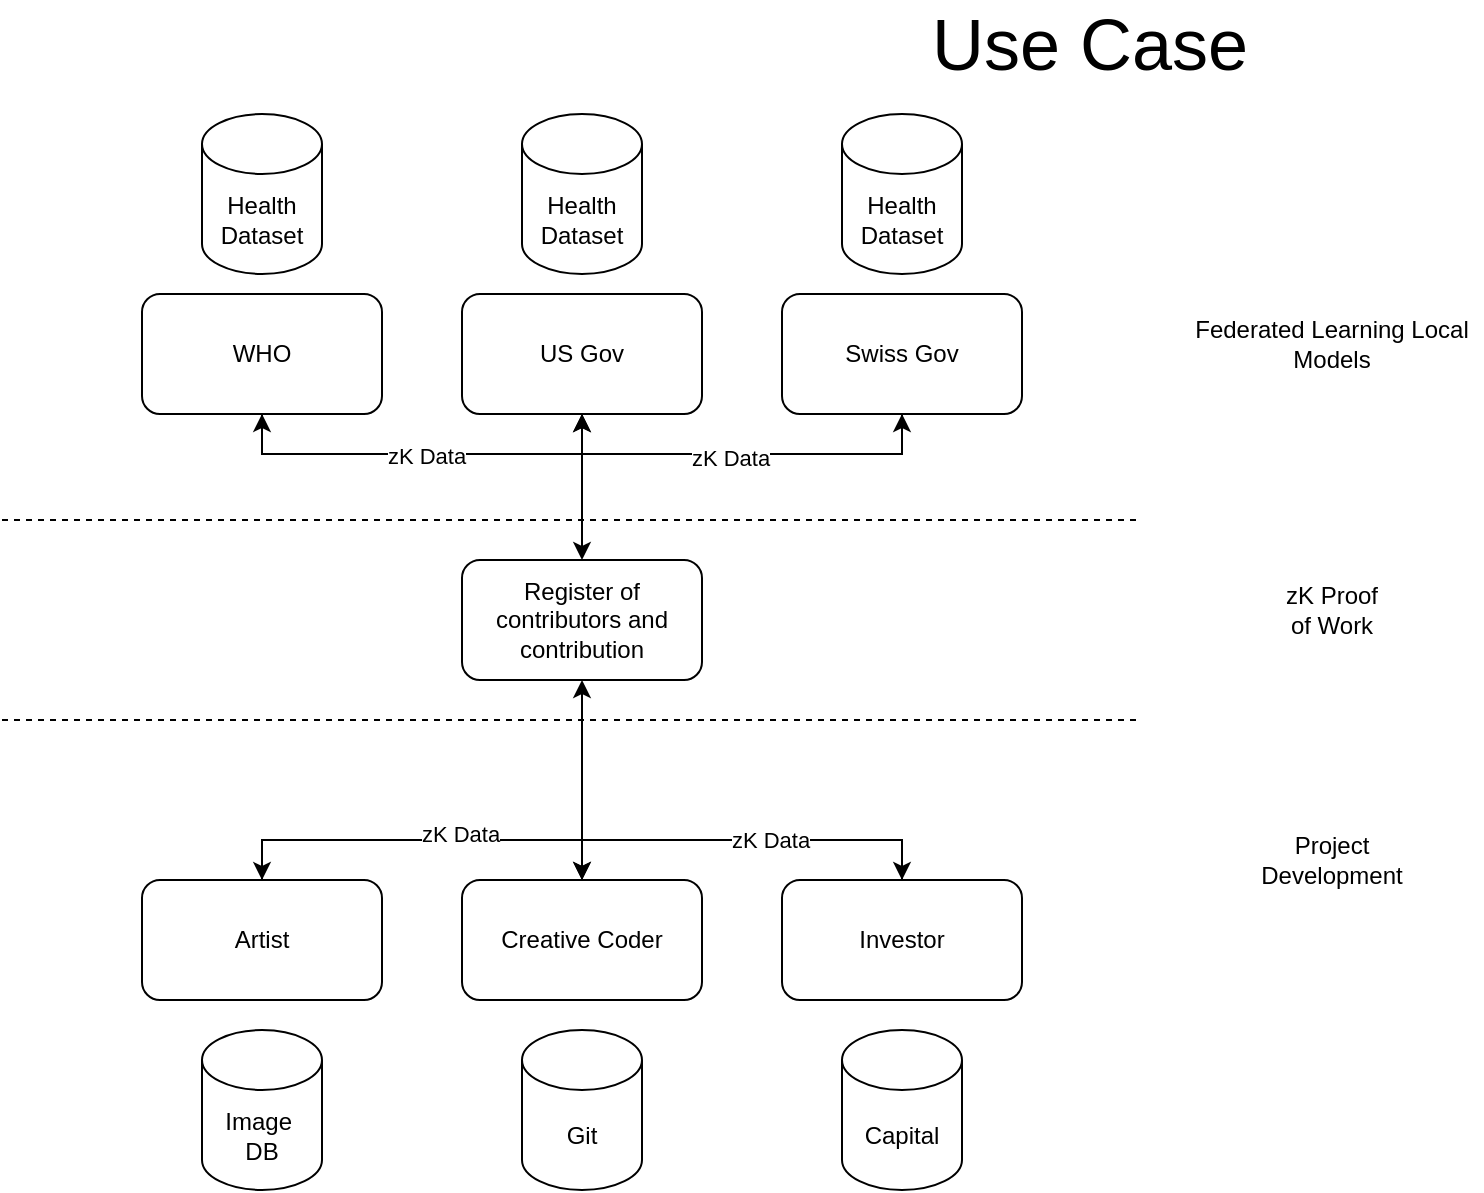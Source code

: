 <mxfile version="24.7.6">
  <diagram name="Page-1" id="TNnl34lCg-ihtbeMXzPK">
    <mxGraphModel dx="878" dy="562" grid="1" gridSize="10" guides="1" tooltips="1" connect="1" arrows="1" fold="1" page="1" pageScale="1" pageWidth="827" pageHeight="1169" math="0" shadow="0">
      <root>
        <mxCell id="0" />
        <mxCell id="1" parent="0" />
        <mxCell id="poqtZ3HqP-JEbbXibXvg-40" style="edgeStyle=orthogonalEdgeStyle;rounded=0;orthogonalLoop=1;jettySize=auto;html=1;exitX=0.5;exitY=0;exitDx=0;exitDy=0;entryX=0.5;entryY=0;entryDx=0;entryDy=0;" edge="1" parent="1" source="poqtZ3HqP-JEbbXibXvg-1" target="poqtZ3HqP-JEbbXibXvg-10">
          <mxGeometry relative="1" as="geometry" />
        </mxCell>
        <mxCell id="poqtZ3HqP-JEbbXibXvg-41" style="edgeStyle=orthogonalEdgeStyle;rounded=0;orthogonalLoop=1;jettySize=auto;html=1;exitX=0.5;exitY=0;exitDx=0;exitDy=0;entryX=0.5;entryY=0;entryDx=0;entryDy=0;" edge="1" parent="1" source="poqtZ3HqP-JEbbXibXvg-1" target="poqtZ3HqP-JEbbXibXvg-11">
          <mxGeometry relative="1" as="geometry" />
        </mxCell>
        <mxCell id="poqtZ3HqP-JEbbXibXvg-47" style="edgeStyle=orthogonalEdgeStyle;rounded=0;orthogonalLoop=1;jettySize=auto;html=1;exitX=0.5;exitY=0;exitDx=0;exitDy=0;entryX=0.5;entryY=1;entryDx=0;entryDy=0;" edge="1" parent="1" source="poqtZ3HqP-JEbbXibXvg-1" target="poqtZ3HqP-JEbbXibXvg-35">
          <mxGeometry relative="1" as="geometry" />
        </mxCell>
        <mxCell id="poqtZ3HqP-JEbbXibXvg-1" value="Creative Coder" style="rounded=1;whiteSpace=wrap;html=1;" vertex="1" parent="1">
          <mxGeometry x="240" y="453" width="120" height="60" as="geometry" />
        </mxCell>
        <mxCell id="poqtZ3HqP-JEbbXibXvg-23" style="edgeStyle=orthogonalEdgeStyle;rounded=0;orthogonalLoop=1;jettySize=auto;html=1;exitX=0.5;exitY=1;exitDx=0;exitDy=0;entryX=0.5;entryY=1;entryDx=0;entryDy=0;" edge="1" parent="1" source="poqtZ3HqP-JEbbXibXvg-2" target="poqtZ3HqP-JEbbXibXvg-3">
          <mxGeometry relative="1" as="geometry" />
        </mxCell>
        <mxCell id="poqtZ3HqP-JEbbXibXvg-24" style="edgeStyle=orthogonalEdgeStyle;rounded=0;orthogonalLoop=1;jettySize=auto;html=1;exitX=0.5;exitY=1;exitDx=0;exitDy=0;entryX=0.5;entryY=1;entryDx=0;entryDy=0;" edge="1" parent="1" source="poqtZ3HqP-JEbbXibXvg-2" target="poqtZ3HqP-JEbbXibXvg-4">
          <mxGeometry relative="1" as="geometry" />
        </mxCell>
        <mxCell id="poqtZ3HqP-JEbbXibXvg-2" value="Swiss Gov" style="rounded=1;whiteSpace=wrap;html=1;" vertex="1" parent="1">
          <mxGeometry x="400" y="160" width="120" height="60" as="geometry" />
        </mxCell>
        <mxCell id="poqtZ3HqP-JEbbXibXvg-46" style="edgeStyle=orthogonalEdgeStyle;rounded=0;orthogonalLoop=1;jettySize=auto;html=1;exitX=0.5;exitY=1;exitDx=0;exitDy=0;" edge="1" parent="1" source="poqtZ3HqP-JEbbXibXvg-3" target="poqtZ3HqP-JEbbXibXvg-35">
          <mxGeometry relative="1" as="geometry" />
        </mxCell>
        <mxCell id="poqtZ3HqP-JEbbXibXvg-3" value="US Gov" style="rounded=1;whiteSpace=wrap;html=1;" vertex="1" parent="1">
          <mxGeometry x="240" y="160" width="120" height="60" as="geometry" />
        </mxCell>
        <mxCell id="poqtZ3HqP-JEbbXibXvg-22" style="edgeStyle=orthogonalEdgeStyle;rounded=0;orthogonalLoop=1;jettySize=auto;html=1;exitX=0.5;exitY=1;exitDx=0;exitDy=0;entryX=0.5;entryY=1;entryDx=0;entryDy=0;" edge="1" parent="1" source="poqtZ3HqP-JEbbXibXvg-4" target="poqtZ3HqP-JEbbXibXvg-3">
          <mxGeometry relative="1" as="geometry" />
        </mxCell>
        <mxCell id="poqtZ3HqP-JEbbXibXvg-25" style="edgeStyle=orthogonalEdgeStyle;rounded=0;orthogonalLoop=1;jettySize=auto;html=1;exitX=0.5;exitY=1;exitDx=0;exitDy=0;entryX=0.5;entryY=1;entryDx=0;entryDy=0;" edge="1" parent="1" source="poqtZ3HqP-JEbbXibXvg-4" target="poqtZ3HqP-JEbbXibXvg-2">
          <mxGeometry relative="1" as="geometry" />
        </mxCell>
        <mxCell id="poqtZ3HqP-JEbbXibXvg-26" value="zK Data" style="edgeLabel;html=1;align=center;verticalAlign=middle;resizable=0;points=[];" vertex="1" connectable="0" parent="poqtZ3HqP-JEbbXibXvg-25">
          <mxGeometry x="-0.433" y="-1" relative="1" as="geometry">
            <mxPoint as="offset" />
          </mxGeometry>
        </mxCell>
        <mxCell id="poqtZ3HqP-JEbbXibXvg-28" value="zK Data" style="edgeLabel;html=1;align=center;verticalAlign=middle;resizable=0;points=[];" vertex="1" connectable="0" parent="poqtZ3HqP-JEbbXibXvg-25">
          <mxGeometry x="0.411" y="-2" relative="1" as="geometry">
            <mxPoint as="offset" />
          </mxGeometry>
        </mxCell>
        <mxCell id="poqtZ3HqP-JEbbXibXvg-4" value="WHO" style="rounded=1;whiteSpace=wrap;html=1;" vertex="1" parent="1">
          <mxGeometry x="80" y="160" width="120" height="60" as="geometry" />
        </mxCell>
        <mxCell id="poqtZ3HqP-JEbbXibXvg-6" value="Health&lt;div&gt;Dataset&lt;/div&gt;" style="shape=cylinder3;whiteSpace=wrap;html=1;boundedLbl=1;backgroundOutline=1;size=15;" vertex="1" parent="1">
          <mxGeometry x="110" y="70" width="60" height="80" as="geometry" />
        </mxCell>
        <mxCell id="poqtZ3HqP-JEbbXibXvg-7" value="Health&lt;div&gt;Dataset&lt;/div&gt;" style="shape=cylinder3;whiteSpace=wrap;html=1;boundedLbl=1;backgroundOutline=1;size=15;" vertex="1" parent="1">
          <mxGeometry x="270" y="70" width="60" height="80" as="geometry" />
        </mxCell>
        <mxCell id="poqtZ3HqP-JEbbXibXvg-8" value="Health&lt;div&gt;Dataset&lt;/div&gt;" style="shape=cylinder3;whiteSpace=wrap;html=1;boundedLbl=1;backgroundOutline=1;size=15;" vertex="1" parent="1">
          <mxGeometry x="430" y="70" width="60" height="80" as="geometry" />
        </mxCell>
        <mxCell id="poqtZ3HqP-JEbbXibXvg-9" value="Git" style="shape=cylinder3;whiteSpace=wrap;html=1;boundedLbl=1;backgroundOutline=1;size=15;" vertex="1" parent="1">
          <mxGeometry x="270" y="528" width="60" height="80" as="geometry" />
        </mxCell>
        <mxCell id="poqtZ3HqP-JEbbXibXvg-39" style="edgeStyle=orthogonalEdgeStyle;rounded=0;orthogonalLoop=1;jettySize=auto;html=1;exitX=0.5;exitY=0;exitDx=0;exitDy=0;entryX=0.5;entryY=0;entryDx=0;entryDy=0;" edge="1" parent="1" source="poqtZ3HqP-JEbbXibXvg-10" target="poqtZ3HqP-JEbbXibXvg-1">
          <mxGeometry relative="1" as="geometry" />
        </mxCell>
        <mxCell id="poqtZ3HqP-JEbbXibXvg-42" value="&lt;span style=&quot;caret-color: rgba(0, 0, 0, 0); color: rgba(0, 0, 0, 0); font-family: monospace; font-size: 0px; text-align: start; background-color: rgb(251, 251, 251);&quot;&gt;%3CmxGraphModel%3E%3Croot%3E%3CmxCell%20id%3D%220%22%2F%3E%3CmxCell%20id%3D%221%22%20parent%3D%220%22%2F%3E%3CmxCell%20id%3D%222%22%20value%3D%22zK%20Data%22%20style%3D%22edgeLabel%3Bhtml%3D1%3Balign%3Dcenter%3BverticalAlign%3Dmiddle%3Bresizable%3D0%3Bpoints%3D%5B%5D%3B%22%20vertex%3D%221%22%20connectable%3D%220%22%20parent%3D%221%22%3E%3CmxGeometry%20x%3D%22222%22%20y%3D%22241%22%20as%3D%22geometry%22%2F%3E%3C%2FmxCell%3E%3C%2Froot%3E%3C%2FmxGraphModel%3E&lt;/span&gt;" style="edgeLabel;html=1;align=center;verticalAlign=middle;resizable=0;points=[];" vertex="1" connectable="0" parent="poqtZ3HqP-JEbbXibXvg-39">
          <mxGeometry x="-0.02" relative="1" as="geometry">
            <mxPoint as="offset" />
          </mxGeometry>
        </mxCell>
        <mxCell id="poqtZ3HqP-JEbbXibXvg-44" value="zK Data" style="edgeLabel;html=1;align=center;verticalAlign=middle;resizable=0;points=[];" vertex="1" connectable="0" parent="poqtZ3HqP-JEbbXibXvg-39">
          <mxGeometry x="0.19" y="3" relative="1" as="geometry">
            <mxPoint as="offset" />
          </mxGeometry>
        </mxCell>
        <mxCell id="poqtZ3HqP-JEbbXibXvg-10" value="Artist" style="rounded=1;whiteSpace=wrap;html=1;" vertex="1" parent="1">
          <mxGeometry x="80" y="453" width="120" height="60" as="geometry" />
        </mxCell>
        <mxCell id="poqtZ3HqP-JEbbXibXvg-38" style="edgeStyle=orthogonalEdgeStyle;rounded=0;orthogonalLoop=1;jettySize=auto;html=1;exitX=0.5;exitY=0;exitDx=0;exitDy=0;entryX=0.5;entryY=0;entryDx=0;entryDy=0;" edge="1" parent="1" source="poqtZ3HqP-JEbbXibXvg-11" target="poqtZ3HqP-JEbbXibXvg-1">
          <mxGeometry relative="1" as="geometry" />
        </mxCell>
        <mxCell id="poqtZ3HqP-JEbbXibXvg-43" value="zK Data" style="edgeLabel;html=1;align=center;verticalAlign=middle;resizable=0;points=[];" vertex="1" connectable="0" parent="poqtZ3HqP-JEbbXibXvg-38">
          <mxGeometry x="-0.14" relative="1" as="geometry">
            <mxPoint as="offset" />
          </mxGeometry>
        </mxCell>
        <mxCell id="poqtZ3HqP-JEbbXibXvg-11" value="Investor" style="rounded=1;whiteSpace=wrap;html=1;" vertex="1" parent="1">
          <mxGeometry x="400" y="453" width="120" height="60" as="geometry" />
        </mxCell>
        <mxCell id="poqtZ3HqP-JEbbXibXvg-17" value="&lt;font style=&quot;font-size: 36px;&quot;&gt;Use Case&lt;/font&gt;" style="text;html=1;align=center;verticalAlign=middle;whiteSpace=wrap;rounded=0;" vertex="1" parent="1">
          <mxGeometry x="414" y="20" width="280" height="30" as="geometry" />
        </mxCell>
        <mxCell id="poqtZ3HqP-JEbbXibXvg-20" value="Image&amp;nbsp;&lt;div&gt;DB&lt;/div&gt;" style="shape=cylinder3;whiteSpace=wrap;html=1;boundedLbl=1;backgroundOutline=1;size=15;" vertex="1" parent="1">
          <mxGeometry x="110" y="528" width="60" height="80" as="geometry" />
        </mxCell>
        <mxCell id="poqtZ3HqP-JEbbXibXvg-29" value="Capital" style="shape=cylinder3;whiteSpace=wrap;html=1;boundedLbl=1;backgroundOutline=1;size=15;" vertex="1" parent="1">
          <mxGeometry x="430" y="528" width="60" height="80" as="geometry" />
        </mxCell>
        <mxCell id="poqtZ3HqP-JEbbXibXvg-32" value="" style="endArrow=none;dashed=1;html=1;rounded=0;" edge="1" parent="1">
          <mxGeometry width="50" height="50" relative="1" as="geometry">
            <mxPoint x="10" y="273" as="sourcePoint" />
            <mxPoint x="580" y="273" as="targetPoint" />
          </mxGeometry>
        </mxCell>
        <mxCell id="poqtZ3HqP-JEbbXibXvg-33" value="Federated Learning Local Models" style="text;html=1;align=center;verticalAlign=middle;whiteSpace=wrap;rounded=0;" vertex="1" parent="1">
          <mxGeometry x="600" y="170" width="150" height="30" as="geometry" />
        </mxCell>
        <mxCell id="poqtZ3HqP-JEbbXibXvg-34" value="zK Proof of Work" style="text;html=1;align=center;verticalAlign=middle;whiteSpace=wrap;rounded=0;" vertex="1" parent="1">
          <mxGeometry x="645" y="303" width="60" height="30" as="geometry" />
        </mxCell>
        <mxCell id="poqtZ3HqP-JEbbXibXvg-35" value="Register of contributors and contribution" style="rounded=1;whiteSpace=wrap;html=1;" vertex="1" parent="1">
          <mxGeometry x="240" y="293" width="120" height="60" as="geometry" />
        </mxCell>
        <mxCell id="poqtZ3HqP-JEbbXibXvg-36" value="" style="endArrow=none;dashed=1;html=1;rounded=0;" edge="1" parent="1">
          <mxGeometry width="50" height="50" relative="1" as="geometry">
            <mxPoint x="10" y="373" as="sourcePoint" />
            <mxPoint x="580" y="373" as="targetPoint" />
          </mxGeometry>
        </mxCell>
        <mxCell id="poqtZ3HqP-JEbbXibXvg-37" value="Project Development" style="text;html=1;align=center;verticalAlign=middle;whiteSpace=wrap;rounded=0;" vertex="1" parent="1">
          <mxGeometry x="645" y="428" width="60" height="30" as="geometry" />
        </mxCell>
      </root>
    </mxGraphModel>
  </diagram>
</mxfile>
